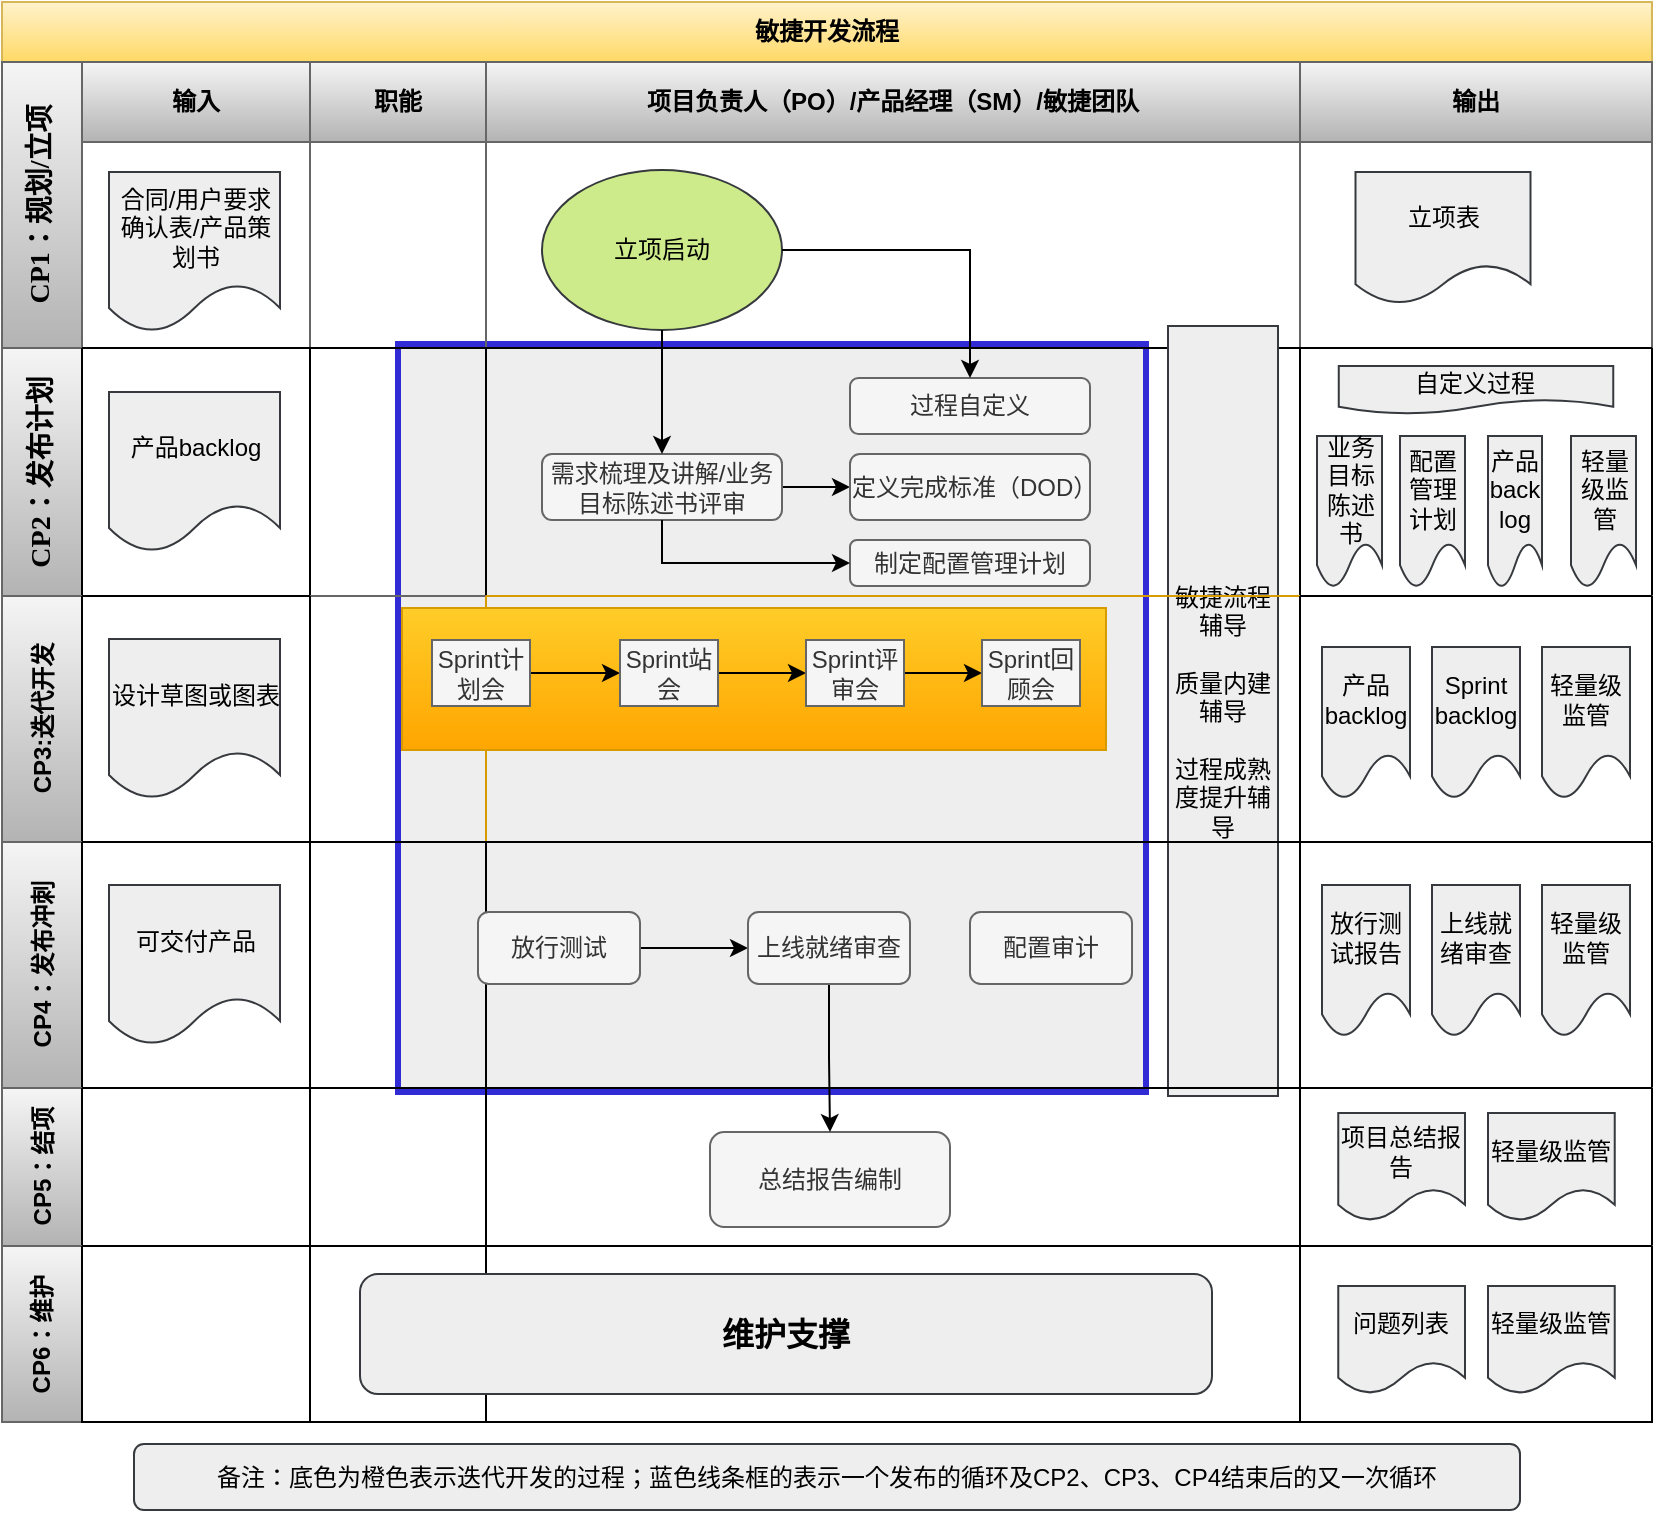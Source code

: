 <mxfile version="14.2.7" type="github">
  <diagram id="xMsZwE5U7lx6iym2p2ss" name="Page-1">
    <mxGraphModel dx="1038" dy="556" grid="1" gridSize="11" guides="1" tooltips="1" connect="1" arrows="1" fold="1" page="1" pageScale="1" pageWidth="827" pageHeight="1169" math="0" shadow="0">
      <root>
        <mxCell id="0" />
        <mxCell id="1" parent="0" />
        <mxCell id="d9clo69hiW4yOXyT_c3d-487" value="" style="rounded=0;whiteSpace=wrap;html=1;shadow=0;fillColor=#eeeeee;strokeWidth=3;strokeColor=#312BD6;" vertex="1" parent="1">
          <mxGeometry x="198" y="253" width="374" height="374" as="geometry" />
        </mxCell>
        <mxCell id="d9clo69hiW4yOXyT_c3d-7" value="敏捷开发流程" style="shape=table;childLayout=tableLayout;rowLines=0;columnLines=0;startSize=30;html=1;whiteSpace=wrap;collapsible=0;recursiveResize=0;expand=0;pointerEvents=0;fontStyle=1;align=center;strokeColor=#d6b656;gradientColor=#ffd966;fillColor=#fff2cc;" vertex="1" parent="1">
          <mxGeometry y="82" width="825" height="710" as="geometry" />
        </mxCell>
        <mxCell id="d9clo69hiW4yOXyT_c3d-8" value="&lt;font style=&quot;font-size: 14px&quot; face=&quot;Times New Roman&quot;&gt;CP1：规划/立项&lt;/font&gt;" style="swimlane;horizontal=0;points=[[0,0.5],[1,0.5]];portConstraint=eastwest;startSize=40;html=1;whiteSpace=wrap;collapsible=0;recursiveResize=0;expand=0;pointerEvents=0;fontStyle=1;gradientColor=#b3b3b3;fillColor=#f5f5f5;strokeColor=#666666;" vertex="1" parent="d9clo69hiW4yOXyT_c3d-7">
          <mxGeometry y="30" width="825" height="143" as="geometry" />
        </mxCell>
        <mxCell id="d9clo69hiW4yOXyT_c3d-9" value="输入" style="swimlane;connectable=0;startSize=40;html=1;whiteSpace=wrap;collapsible=0;recursiveResize=0;expand=0;pointerEvents=0;gradientColor=#b3b3b3;fillColor=#f5f5f5;strokeColor=#666666;" vertex="1" parent="d9clo69hiW4yOXyT_c3d-8">
          <mxGeometry x="40" width="114" height="143" as="geometry" />
        </mxCell>
        <mxCell id="d9clo69hiW4yOXyT_c3d-470" value="合同/用户要求确认表/产品策划书" style="shape=document;whiteSpace=wrap;html=1;boundedLbl=1;fillColor=#eeeeee;strokeColor=#36393d;" vertex="1" parent="d9clo69hiW4yOXyT_c3d-9">
          <mxGeometry x="13.5" y="55" width="85.5" height="80" as="geometry" />
        </mxCell>
        <mxCell id="d9clo69hiW4yOXyT_c3d-10" value="职能" style="swimlane;connectable=0;startSize=40;html=1;whiteSpace=wrap;collapsible=0;recursiveResize=0;expand=0;pointerEvents=0;gradientColor=#b3b3b3;fillColor=#f5f5f5;strokeColor=#666666;" vertex="1" parent="d9clo69hiW4yOXyT_c3d-8">
          <mxGeometry x="154" width="88" height="143" as="geometry" />
        </mxCell>
        <mxCell id="d9clo69hiW4yOXyT_c3d-11" value="项目负责人（PO）/产品经理（SM）/敏捷团队" style="swimlane;connectable=0;startSize=40;html=1;whiteSpace=wrap;collapsible=0;recursiveResize=0;expand=0;pointerEvents=0;gradientColor=#b3b3b3;fillColor=#f5f5f5;strokeColor=#666666;" vertex="1" parent="d9clo69hiW4yOXyT_c3d-8">
          <mxGeometry x="242" width="407" height="143" as="geometry" />
        </mxCell>
        <mxCell id="d9clo69hiW4yOXyT_c3d-475" value="立项启动" style="ellipse;whiteSpace=wrap;html=1;fillColor=#cdeb8b;strokeColor=#36393d;" vertex="1" parent="d9clo69hiW4yOXyT_c3d-11">
          <mxGeometry x="28" y="54" width="120" height="80" as="geometry" />
        </mxCell>
        <mxCell id="d9clo69hiW4yOXyT_c3d-446" value="输出" style="swimlane;connectable=0;startSize=40;html=1;whiteSpace=wrap;collapsible=0;recursiveResize=0;expand=0;pointerEvents=0;gradientColor=#b3b3b3;fillColor=#f5f5f5;strokeColor=#666666;" vertex="1" parent="d9clo69hiW4yOXyT_c3d-8">
          <mxGeometry x="649" width="176" height="143" as="geometry" />
        </mxCell>
        <mxCell id="d9clo69hiW4yOXyT_c3d-507" value="立项表" style="shape=document;whiteSpace=wrap;html=1;boundedLbl=1;fillColor=#eeeeee;strokeColor=#36393d;" vertex="1" parent="d9clo69hiW4yOXyT_c3d-446">
          <mxGeometry x="27.75" y="55" width="87.5" height="66" as="geometry" />
        </mxCell>
        <mxCell id="d9clo69hiW4yOXyT_c3d-12" value="&lt;font face=&quot;Times New Roman&quot; style=&quot;font-size: 14px&quot;&gt;CP2：发布计划&lt;/font&gt;" style="swimlane;horizontal=0;points=[[0,0.5],[1,0.5]];portConstraint=eastwest;startSize=40;html=1;whiteSpace=wrap;collapsible=0;recursiveResize=0;expand=0;pointerEvents=0;gradientColor=#b3b3b3;fillColor=#f5f5f5;strokeColor=#666666;" vertex="1" parent="d9clo69hiW4yOXyT_c3d-7">
          <mxGeometry y="173" width="825" height="124" as="geometry" />
        </mxCell>
        <mxCell id="d9clo69hiW4yOXyT_c3d-13" value="" style="swimlane;connectable=0;startSize=0;html=1;whiteSpace=wrap;collapsible=0;recursiveResize=0;expand=0;pointerEvents=0;" vertex="1" parent="d9clo69hiW4yOXyT_c3d-12">
          <mxGeometry x="40" width="114" height="124" as="geometry" />
        </mxCell>
        <mxCell id="d9clo69hiW4yOXyT_c3d-471" value="产品backlog" style="shape=document;whiteSpace=wrap;html=1;boundedLbl=1;fillColor=#eeeeee;strokeColor=#36393d;" vertex="1" parent="d9clo69hiW4yOXyT_c3d-13">
          <mxGeometry x="13.5" y="22" width="85.5" height="80" as="geometry" />
        </mxCell>
        <mxCell id="d9clo69hiW4yOXyT_c3d-14" value="" style="swimlane;connectable=0;startSize=0;html=1;whiteSpace=wrap;collapsible=0;recursiveResize=0;expand=0;pointerEvents=0;swimlaneLine=1;" vertex="1" parent="d9clo69hiW4yOXyT_c3d-12">
          <mxGeometry x="154" width="88" height="124" as="geometry" />
        </mxCell>
        <mxCell id="d9clo69hiW4yOXyT_c3d-15" value="" style="swimlane;connectable=0;startSize=0;html=1;whiteSpace=wrap;collapsible=0;recursiveResize=0;expand=0;pointerEvents=0;" vertex="1" parent="d9clo69hiW4yOXyT_c3d-12">
          <mxGeometry x="242" width="407" height="124" as="geometry" />
        </mxCell>
        <mxCell id="d9clo69hiW4yOXyT_c3d-479" value="" style="edgeStyle=orthogonalEdgeStyle;rounded=0;orthogonalLoop=1;jettySize=auto;html=1;" edge="1" parent="d9clo69hiW4yOXyT_c3d-15" source="d9clo69hiW4yOXyT_c3d-476" target="d9clo69hiW4yOXyT_c3d-478">
          <mxGeometry relative="1" as="geometry" />
        </mxCell>
        <mxCell id="d9clo69hiW4yOXyT_c3d-477" value="敏捷流程辅导&lt;br&gt;&lt;br&gt;质量内建辅导&lt;br&gt;&lt;br&gt;过程成熟度提升辅导" style="rounded=0;whiteSpace=wrap;html=1;fillColor=#eeeeee;strokeColor=#36393d;" vertex="1" parent="d9clo69hiW4yOXyT_c3d-15">
          <mxGeometry x="341" y="-11" width="55" height="385" as="geometry" />
        </mxCell>
        <mxCell id="d9clo69hiW4yOXyT_c3d-476" value="需求梳理及讲解/业务目标陈述书评审" style="rounded=1;whiteSpace=wrap;html=1;fillColor=#f5f5f5;strokeColor=#666666;fontColor=#333333;" vertex="1" parent="d9clo69hiW4yOXyT_c3d-15">
          <mxGeometry x="28" y="53" width="120" height="33" as="geometry" />
        </mxCell>
        <mxCell id="d9clo69hiW4yOXyT_c3d-482" value="过程自定义" style="whiteSpace=wrap;html=1;rounded=1;fillColor=#f5f5f5;strokeColor=#666666;fontColor=#333333;" vertex="1" parent="d9clo69hiW4yOXyT_c3d-15">
          <mxGeometry x="182" y="15" width="120" height="28" as="geometry" />
        </mxCell>
        <mxCell id="d9clo69hiW4yOXyT_c3d-478" value="定义完成标准（DOD）" style="whiteSpace=wrap;html=1;rounded=1;fillColor=#f5f5f5;strokeColor=#666666;fontColor=#333333;" vertex="1" parent="d9clo69hiW4yOXyT_c3d-15">
          <mxGeometry x="182" y="53" width="120" height="33" as="geometry" />
        </mxCell>
        <mxCell id="d9clo69hiW4yOXyT_c3d-480" value="制定配置管理计划" style="whiteSpace=wrap;html=1;rounded=1;fillColor=#f5f5f5;strokeColor=#666666;fontColor=#333333;" vertex="1" parent="d9clo69hiW4yOXyT_c3d-15">
          <mxGeometry x="182" y="96" width="120" height="23" as="geometry" />
        </mxCell>
        <mxCell id="d9clo69hiW4yOXyT_c3d-481" value="" style="edgeStyle=orthogonalEdgeStyle;rounded=0;orthogonalLoop=1;jettySize=auto;html=1;entryX=0;entryY=0.5;entryDx=0;entryDy=0;" edge="1" parent="d9clo69hiW4yOXyT_c3d-15" source="d9clo69hiW4yOXyT_c3d-476" target="d9clo69hiW4yOXyT_c3d-480">
          <mxGeometry relative="1" as="geometry">
            <mxPoint x="182" y="98" as="targetPoint" />
            <Array as="points">
              <mxPoint x="88" y="108" />
            </Array>
          </mxGeometry>
        </mxCell>
        <mxCell id="d9clo69hiW4yOXyT_c3d-447" style="swimlane;connectable=0;startSize=0;html=1;whiteSpace=wrap;collapsible=0;recursiveResize=0;expand=0;pointerEvents=0;" vertex="1" parent="d9clo69hiW4yOXyT_c3d-12">
          <mxGeometry x="649" width="176" height="124" as="geometry" />
        </mxCell>
        <mxCell id="d9clo69hiW4yOXyT_c3d-508" value="自定义过程" style="shape=document;whiteSpace=wrap;html=1;boundedLbl=1;fillColor=#eeeeee;strokeColor=#36393d;" vertex="1" parent="d9clo69hiW4yOXyT_c3d-447">
          <mxGeometry x="19.38" y="9" width="137.25" height="24" as="geometry" />
        </mxCell>
        <mxCell id="d9clo69hiW4yOXyT_c3d-509" value="业务目标陈述书" style="shape=document;whiteSpace=wrap;html=1;boundedLbl=1;fillColor=#eeeeee;strokeColor=#36393d;" vertex="1" parent="d9clo69hiW4yOXyT_c3d-447">
          <mxGeometry x="8.5" y="44" width="32.5" height="76" as="geometry" />
        </mxCell>
        <mxCell id="d9clo69hiW4yOXyT_c3d-512" value="配置管理计划" style="shape=document;whiteSpace=wrap;html=1;boundedLbl=1;fillColor=#eeeeee;strokeColor=#36393d;" vertex="1" parent="d9clo69hiW4yOXyT_c3d-447">
          <mxGeometry x="50" y="44" width="32.5" height="76" as="geometry" />
        </mxCell>
        <mxCell id="d9clo69hiW4yOXyT_c3d-513" value="产品back&lt;br&gt;log" style="shape=document;whiteSpace=wrap;html=1;boundedLbl=1;fillColor=#eeeeee;strokeColor=#36393d;" vertex="1" parent="d9clo69hiW4yOXyT_c3d-447">
          <mxGeometry x="94" y="44" width="27" height="76" as="geometry" />
        </mxCell>
        <mxCell id="d9clo69hiW4yOXyT_c3d-514" value="轻量级监管" style="shape=document;whiteSpace=wrap;html=1;boundedLbl=1;fillColor=#eeeeee;strokeColor=#36393d;" vertex="1" parent="d9clo69hiW4yOXyT_c3d-447">
          <mxGeometry x="135.5" y="44" width="32.5" height="76" as="geometry" />
        </mxCell>
        <mxCell id="d9clo69hiW4yOXyT_c3d-16" value="CP3:迭代开发" style="swimlane;horizontal=0;points=[[0,0.5],[1,0.5]];portConstraint=eastwest;startSize=40;html=1;whiteSpace=wrap;collapsible=0;recursiveResize=0;expand=0;pointerEvents=0;gradientColor=#b3b3b3;fillColor=#f5f5f5;strokeColor=#666666;" vertex="1" parent="d9clo69hiW4yOXyT_c3d-7">
          <mxGeometry y="297" width="825" height="123" as="geometry" />
        </mxCell>
        <mxCell id="d9clo69hiW4yOXyT_c3d-17" value="" style="swimlane;connectable=0;startSize=0;html=1;whiteSpace=wrap;collapsible=0;recursiveResize=0;expand=0;pointerEvents=0;" vertex="1" parent="d9clo69hiW4yOXyT_c3d-16">
          <mxGeometry x="40" width="114" height="123" as="geometry" />
        </mxCell>
        <mxCell id="d9clo69hiW4yOXyT_c3d-472" value="设计草图或图表" style="shape=document;whiteSpace=wrap;html=1;boundedLbl=1;fillColor=#eeeeee;strokeColor=#36393d;" vertex="1" parent="d9clo69hiW4yOXyT_c3d-17">
          <mxGeometry x="13.5" y="21.5" width="85.5" height="80" as="geometry" />
        </mxCell>
        <mxCell id="d9clo69hiW4yOXyT_c3d-18" value="" style="swimlane;connectable=0;startSize=0;html=1;whiteSpace=wrap;collapsible=0;recursiveResize=0;expand=0;pointerEvents=0;strokeColor=none;" vertex="1" parent="d9clo69hiW4yOXyT_c3d-16">
          <mxGeometry x="154" width="88" height="123" as="geometry" />
        </mxCell>
        <mxCell id="d9clo69hiW4yOXyT_c3d-19" value="" style="swimlane;connectable=0;startSize=0;html=1;whiteSpace=wrap;collapsible=0;recursiveResize=0;expand=0;pointerEvents=0;gradientColor=#ffa500;fillColor=#ffcd28;strokeColor=#d79b00;" vertex="1" parent="d9clo69hiW4yOXyT_c3d-16">
          <mxGeometry x="242" width="407" height="123" as="geometry" />
        </mxCell>
        <mxCell id="d9clo69hiW4yOXyT_c3d-488" value="" style="rounded=0;whiteSpace=wrap;html=1;shadow=0;strokeColor=#d79b00;fillColor=#ffcd28;gradientColor=#ffa500;" vertex="1" parent="d9clo69hiW4yOXyT_c3d-19">
          <mxGeometry x="-42" y="6" width="352" height="71" as="geometry" />
        </mxCell>
        <mxCell id="d9clo69hiW4yOXyT_c3d-496" style="edgeStyle=orthogonalEdgeStyle;rounded=0;orthogonalLoop=1;jettySize=auto;html=1;entryX=0;entryY=0.5;entryDx=0;entryDy=0;" edge="1" parent="d9clo69hiW4yOXyT_c3d-19" source="d9clo69hiW4yOXyT_c3d-489" target="d9clo69hiW4yOXyT_c3d-494">
          <mxGeometry relative="1" as="geometry" />
        </mxCell>
        <mxCell id="d9clo69hiW4yOXyT_c3d-489" value="Sprint计划会" style="rounded=0;whiteSpace=wrap;html=1;shadow=0;fillColor=#f5f5f5;strokeColor=#666666;fontColor=#333333;" vertex="1" parent="d9clo69hiW4yOXyT_c3d-19">
          <mxGeometry x="-27" y="22" width="49" height="33" as="geometry" />
        </mxCell>
        <mxCell id="d9clo69hiW4yOXyT_c3d-497" style="edgeStyle=orthogonalEdgeStyle;rounded=0;orthogonalLoop=1;jettySize=auto;html=1;entryX=0;entryY=0.5;entryDx=0;entryDy=0;" edge="1" parent="d9clo69hiW4yOXyT_c3d-19" source="d9clo69hiW4yOXyT_c3d-494" target="d9clo69hiW4yOXyT_c3d-493">
          <mxGeometry relative="1" as="geometry" />
        </mxCell>
        <mxCell id="d9clo69hiW4yOXyT_c3d-494" value="Sprint站会" style="rounded=0;whiteSpace=wrap;html=1;shadow=0;fillColor=#f5f5f5;strokeColor=#666666;fontColor=#333333;" vertex="1" parent="d9clo69hiW4yOXyT_c3d-19">
          <mxGeometry x="67" y="22" width="49" height="33" as="geometry" />
        </mxCell>
        <mxCell id="d9clo69hiW4yOXyT_c3d-498" style="edgeStyle=orthogonalEdgeStyle;rounded=0;orthogonalLoop=1;jettySize=auto;html=1;entryX=0;entryY=0.5;entryDx=0;entryDy=0;" edge="1" parent="d9clo69hiW4yOXyT_c3d-19" source="d9clo69hiW4yOXyT_c3d-493" target="d9clo69hiW4yOXyT_c3d-495">
          <mxGeometry relative="1" as="geometry" />
        </mxCell>
        <mxCell id="d9clo69hiW4yOXyT_c3d-493" value="Sprint评审会" style="rounded=0;whiteSpace=wrap;html=1;shadow=0;fillColor=#f5f5f5;strokeColor=#666666;fontColor=#333333;" vertex="1" parent="d9clo69hiW4yOXyT_c3d-19">
          <mxGeometry x="160" y="22" width="49" height="33" as="geometry" />
        </mxCell>
        <mxCell id="d9clo69hiW4yOXyT_c3d-495" value="Sprint回顾会" style="rounded=0;whiteSpace=wrap;html=1;shadow=0;fillColor=#f5f5f5;strokeColor=#666666;fontColor=#333333;" vertex="1" parent="d9clo69hiW4yOXyT_c3d-19">
          <mxGeometry x="248" y="22" width="49" height="33" as="geometry" />
        </mxCell>
        <mxCell id="d9clo69hiW4yOXyT_c3d-448" style="swimlane;connectable=0;startSize=0;html=1;whiteSpace=wrap;collapsible=0;recursiveResize=0;expand=0;pointerEvents=0;" vertex="1" parent="d9clo69hiW4yOXyT_c3d-16">
          <mxGeometry x="649" width="176" height="123" as="geometry" />
        </mxCell>
        <mxCell id="d9clo69hiW4yOXyT_c3d-515" value="轻量级监管" style="shape=document;whiteSpace=wrap;html=1;boundedLbl=1;fillColor=#eeeeee;strokeColor=#36393d;" vertex="1" parent="d9clo69hiW4yOXyT_c3d-448">
          <mxGeometry x="121" y="25.5" width="44" height="76" as="geometry" />
        </mxCell>
        <mxCell id="d9clo69hiW4yOXyT_c3d-516" value="Sprint&lt;br&gt;backlog" style="shape=document;whiteSpace=wrap;html=1;boundedLbl=1;fillColor=#eeeeee;strokeColor=#36393d;" vertex="1" parent="d9clo69hiW4yOXyT_c3d-448">
          <mxGeometry x="66" y="25.5" width="44" height="76" as="geometry" />
        </mxCell>
        <mxCell id="d9clo69hiW4yOXyT_c3d-517" value="产品backlog" style="shape=document;whiteSpace=wrap;html=1;boundedLbl=1;fillColor=#eeeeee;strokeColor=#36393d;" vertex="1" parent="d9clo69hiW4yOXyT_c3d-448">
          <mxGeometry x="11" y="25.5" width="44" height="76" as="geometry" />
        </mxCell>
        <mxCell id="d9clo69hiW4yOXyT_c3d-449" value="CP4：发布冲刺" style="swimlane;horizontal=0;points=[[0,0.5],[1,0.5]];portConstraint=eastwest;startSize=40;html=1;whiteSpace=wrap;collapsible=0;recursiveResize=0;expand=0;pointerEvents=0;gradientColor=#b3b3b3;fillColor=#f5f5f5;strokeColor=#666666;" vertex="1" parent="d9clo69hiW4yOXyT_c3d-7">
          <mxGeometry y="420" width="825" height="123" as="geometry" />
        </mxCell>
        <mxCell id="d9clo69hiW4yOXyT_c3d-450" style="swimlane;connectable=0;startSize=0;html=1;whiteSpace=wrap;collapsible=0;recursiveResize=0;expand=0;pointerEvents=0;" vertex="1" parent="d9clo69hiW4yOXyT_c3d-449">
          <mxGeometry x="40" width="114" height="123" as="geometry" />
        </mxCell>
        <mxCell id="d9clo69hiW4yOXyT_c3d-473" value="可交付产品" style="shape=document;whiteSpace=wrap;html=1;boundedLbl=1;fillColor=#eeeeee;strokeColor=#36393d;" vertex="1" parent="d9clo69hiW4yOXyT_c3d-450">
          <mxGeometry x="13.5" y="21.5" width="85.5" height="80" as="geometry" />
        </mxCell>
        <mxCell id="d9clo69hiW4yOXyT_c3d-451" style="swimlane;connectable=0;startSize=0;html=1;whiteSpace=wrap;collapsible=0;recursiveResize=0;expand=0;pointerEvents=0;" vertex="1" parent="d9clo69hiW4yOXyT_c3d-449">
          <mxGeometry x="154" width="88" height="123" as="geometry" />
        </mxCell>
        <mxCell id="d9clo69hiW4yOXyT_c3d-452" style="swimlane;connectable=0;startSize=0;html=1;whiteSpace=wrap;collapsible=0;recursiveResize=0;expand=0;pointerEvents=0;" vertex="1" parent="d9clo69hiW4yOXyT_c3d-449">
          <mxGeometry x="242" width="407" height="123" as="geometry" />
        </mxCell>
        <mxCell id="d9clo69hiW4yOXyT_c3d-453" style="swimlane;connectable=0;startSize=0;html=1;whiteSpace=wrap;collapsible=0;recursiveResize=0;expand=0;pointerEvents=0;" vertex="1" parent="d9clo69hiW4yOXyT_c3d-449">
          <mxGeometry x="649" width="176" height="123" as="geometry" />
        </mxCell>
        <mxCell id="d9clo69hiW4yOXyT_c3d-518" value="放行测试报告" style="shape=document;whiteSpace=wrap;html=1;boundedLbl=1;fillColor=#eeeeee;strokeColor=#36393d;" vertex="1" parent="d9clo69hiW4yOXyT_c3d-453">
          <mxGeometry x="11" y="21.5" width="44" height="76" as="geometry" />
        </mxCell>
        <mxCell id="d9clo69hiW4yOXyT_c3d-519" value="上线就绪审查" style="shape=document;whiteSpace=wrap;html=1;boundedLbl=1;fillColor=#eeeeee;strokeColor=#36393d;" vertex="1" parent="d9clo69hiW4yOXyT_c3d-453">
          <mxGeometry x="66" y="21.5" width="44" height="76" as="geometry" />
        </mxCell>
        <mxCell id="d9clo69hiW4yOXyT_c3d-520" value="轻量级监管" style="shape=document;whiteSpace=wrap;html=1;boundedLbl=1;fillColor=#eeeeee;strokeColor=#36393d;" vertex="1" parent="d9clo69hiW4yOXyT_c3d-453">
          <mxGeometry x="121" y="21.5" width="44" height="76" as="geometry" />
        </mxCell>
        <mxCell id="d9clo69hiW4yOXyT_c3d-454" value="CP5：结项" style="swimlane;horizontal=0;points=[[0,0.5],[1,0.5]];portConstraint=eastwest;startSize=40;html=1;whiteSpace=wrap;collapsible=0;recursiveResize=0;expand=0;pointerEvents=0;gradientColor=#b3b3b3;fillColor=#f5f5f5;strokeColor=#666666;" vertex="1" parent="d9clo69hiW4yOXyT_c3d-7">
          <mxGeometry y="543" width="825" height="79" as="geometry" />
        </mxCell>
        <mxCell id="d9clo69hiW4yOXyT_c3d-455" style="swimlane;connectable=0;startSize=0;html=1;whiteSpace=wrap;collapsible=0;recursiveResize=0;expand=0;pointerEvents=0;" vertex="1" parent="d9clo69hiW4yOXyT_c3d-454">
          <mxGeometry x="40" width="114" height="79" as="geometry" />
        </mxCell>
        <mxCell id="d9clo69hiW4yOXyT_c3d-456" style="swimlane;connectable=0;startSize=0;html=1;whiteSpace=wrap;collapsible=0;recursiveResize=0;expand=0;pointerEvents=0;" vertex="1" parent="d9clo69hiW4yOXyT_c3d-454">
          <mxGeometry x="154" width="88" height="79" as="geometry" />
        </mxCell>
        <mxCell id="d9clo69hiW4yOXyT_c3d-457" style="swimlane;connectable=0;startSize=0;html=1;whiteSpace=wrap;collapsible=0;recursiveResize=0;expand=0;pointerEvents=0;" vertex="1" parent="d9clo69hiW4yOXyT_c3d-454">
          <mxGeometry x="242" width="407" height="79" as="geometry" />
        </mxCell>
        <mxCell id="d9clo69hiW4yOXyT_c3d-504" value="总结报告编制" style="rounded=1;whiteSpace=wrap;html=1;shadow=0;fillColor=#f5f5f5;strokeColor=#666666;fontColor=#333333;" vertex="1" parent="d9clo69hiW4yOXyT_c3d-457">
          <mxGeometry x="112" y="22" width="120" height="47.5" as="geometry" />
        </mxCell>
        <mxCell id="d9clo69hiW4yOXyT_c3d-458" style="swimlane;connectable=0;startSize=0;html=1;whiteSpace=wrap;collapsible=0;recursiveResize=0;expand=0;pointerEvents=0;" vertex="1" parent="d9clo69hiW4yOXyT_c3d-454">
          <mxGeometry x="649" width="176" height="79" as="geometry" />
        </mxCell>
        <mxCell id="d9clo69hiW4yOXyT_c3d-521" value="轻量级监管" style="shape=document;whiteSpace=wrap;html=1;boundedLbl=1;fillColor=#eeeeee;strokeColor=#36393d;" vertex="1" parent="d9clo69hiW4yOXyT_c3d-458">
          <mxGeometry x="94" y="12.5" width="63.37" height="54" as="geometry" />
        </mxCell>
        <mxCell id="d9clo69hiW4yOXyT_c3d-523" value="项目总结报告" style="shape=document;whiteSpace=wrap;html=1;boundedLbl=1;fillColor=#eeeeee;strokeColor=#36393d;" vertex="1" parent="d9clo69hiW4yOXyT_c3d-458">
          <mxGeometry x="19.13" y="12.5" width="63.37" height="54" as="geometry" />
        </mxCell>
        <mxCell id="d9clo69hiW4yOXyT_c3d-459" value="CP6：维护" style="swimlane;horizontal=0;points=[[0,0.5],[1,0.5]];portConstraint=eastwest;startSize=40;html=1;whiteSpace=wrap;collapsible=0;recursiveResize=0;expand=0;pointerEvents=0;gradientColor=#b3b3b3;fillColor=#f5f5f5;strokeColor=#666666;" vertex="1" parent="d9clo69hiW4yOXyT_c3d-7">
          <mxGeometry y="622" width="825" height="88" as="geometry" />
        </mxCell>
        <mxCell id="d9clo69hiW4yOXyT_c3d-460" style="swimlane;connectable=0;startSize=0;html=1;whiteSpace=wrap;collapsible=0;recursiveResize=0;expand=0;pointerEvents=0;" vertex="1" parent="d9clo69hiW4yOXyT_c3d-459">
          <mxGeometry x="40" width="114" height="88" as="geometry" />
        </mxCell>
        <mxCell id="d9clo69hiW4yOXyT_c3d-461" style="swimlane;connectable=0;startSize=0;html=1;whiteSpace=wrap;collapsible=0;recursiveResize=0;expand=0;pointerEvents=0;" vertex="1" parent="d9clo69hiW4yOXyT_c3d-459">
          <mxGeometry x="154" width="88" height="88" as="geometry" />
        </mxCell>
        <mxCell id="d9clo69hiW4yOXyT_c3d-462" style="swimlane;connectable=0;startSize=0;html=1;whiteSpace=wrap;collapsible=0;recursiveResize=0;expand=0;pointerEvents=0;" vertex="1" parent="d9clo69hiW4yOXyT_c3d-459">
          <mxGeometry x="242" width="407" height="88" as="geometry" />
        </mxCell>
        <mxCell id="d9clo69hiW4yOXyT_c3d-506" value="&lt;b&gt;&lt;font style=&quot;font-size: 16px&quot;&gt;维护支撑&lt;/font&gt;&lt;/b&gt;" style="rounded=1;whiteSpace=wrap;html=1;shadow=0;fillColor=#eeeeee;strokeColor=#36393d;" vertex="1" parent="d9clo69hiW4yOXyT_c3d-462">
          <mxGeometry x="-63" y="14" width="426" height="60" as="geometry" />
        </mxCell>
        <mxCell id="d9clo69hiW4yOXyT_c3d-463" style="swimlane;connectable=0;startSize=0;html=1;whiteSpace=wrap;collapsible=0;recursiveResize=0;expand=0;pointerEvents=0;" vertex="1" parent="d9clo69hiW4yOXyT_c3d-459">
          <mxGeometry x="649" width="176" height="88" as="geometry" />
        </mxCell>
        <mxCell id="d9clo69hiW4yOXyT_c3d-524" value="轻量级监管" style="shape=document;whiteSpace=wrap;html=1;boundedLbl=1;fillColor=#eeeeee;strokeColor=#36393d;" vertex="1" parent="d9clo69hiW4yOXyT_c3d-463">
          <mxGeometry x="94" y="20" width="63.37" height="54" as="geometry" />
        </mxCell>
        <mxCell id="d9clo69hiW4yOXyT_c3d-525" value="问题列表" style="shape=document;whiteSpace=wrap;html=1;boundedLbl=1;fillColor=#eeeeee;strokeColor=#36393d;" vertex="1" parent="d9clo69hiW4yOXyT_c3d-463">
          <mxGeometry x="19.13" y="20" width="63.37" height="54" as="geometry" />
        </mxCell>
        <mxCell id="d9clo69hiW4yOXyT_c3d-483" style="edgeStyle=orthogonalEdgeStyle;rounded=0;orthogonalLoop=1;jettySize=auto;html=1;entryX=0.5;entryY=0;entryDx=0;entryDy=0;" edge="1" parent="d9clo69hiW4yOXyT_c3d-7" source="d9clo69hiW4yOXyT_c3d-475" target="d9clo69hiW4yOXyT_c3d-482">
          <mxGeometry relative="1" as="geometry" />
        </mxCell>
        <mxCell id="d9clo69hiW4yOXyT_c3d-484" style="edgeStyle=orthogonalEdgeStyle;rounded=0;orthogonalLoop=1;jettySize=auto;html=1;entryX=0.5;entryY=0;entryDx=0;entryDy=0;" edge="1" parent="d9clo69hiW4yOXyT_c3d-7" source="d9clo69hiW4yOXyT_c3d-475" target="d9clo69hiW4yOXyT_c3d-476">
          <mxGeometry relative="1" as="geometry" />
        </mxCell>
        <mxCell id="d9clo69hiW4yOXyT_c3d-503" style="edgeStyle=orthogonalEdgeStyle;rounded=0;orthogonalLoop=1;jettySize=auto;html=1;entryX=0;entryY=0.5;entryDx=0;entryDy=0;" edge="1" parent="1" source="d9clo69hiW4yOXyT_c3d-499" target="d9clo69hiW4yOXyT_c3d-501">
          <mxGeometry relative="1" as="geometry" />
        </mxCell>
        <mxCell id="d9clo69hiW4yOXyT_c3d-499" value="放行测试" style="rounded=1;whiteSpace=wrap;html=1;shadow=0;fillColor=#f5f5f5;strokeColor=#666666;fontColor=#333333;" vertex="1" parent="1">
          <mxGeometry x="238" y="537" width="81" height="36" as="geometry" />
        </mxCell>
        <mxCell id="d9clo69hiW4yOXyT_c3d-505" style="edgeStyle=orthogonalEdgeStyle;rounded=0;orthogonalLoop=1;jettySize=auto;html=1;entryX=0.5;entryY=0;entryDx=0;entryDy=0;" edge="1" parent="1" source="d9clo69hiW4yOXyT_c3d-501" target="d9clo69hiW4yOXyT_c3d-504">
          <mxGeometry relative="1" as="geometry" />
        </mxCell>
        <mxCell id="d9clo69hiW4yOXyT_c3d-501" value="上线就绪审查" style="rounded=1;whiteSpace=wrap;html=1;shadow=0;fillColor=#f5f5f5;strokeColor=#666666;fontColor=#333333;" vertex="1" parent="1">
          <mxGeometry x="373" y="537" width="81" height="36" as="geometry" />
        </mxCell>
        <mxCell id="d9clo69hiW4yOXyT_c3d-502" value="配置审计" style="rounded=1;whiteSpace=wrap;html=1;shadow=0;fillColor=#f5f5f5;strokeColor=#666666;fontColor=#333333;" vertex="1" parent="1">
          <mxGeometry x="484" y="537" width="81" height="36" as="geometry" />
        </mxCell>
        <mxCell id="d9clo69hiW4yOXyT_c3d-469" value="备注：底色为橙色表示迭代开发的过程；蓝色线条框的表示一个发布的循环及CP2、CP3、CP4结束后的又一次循环" style="rounded=1;whiteSpace=wrap;html=1;fillColor=#eeeeee;strokeColor=#36393d;" vertex="1" parent="1">
          <mxGeometry x="66" y="803" width="693" height="33" as="geometry" />
        </mxCell>
      </root>
    </mxGraphModel>
  </diagram>
</mxfile>
